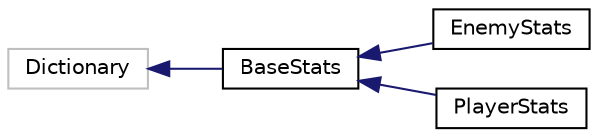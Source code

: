 digraph "Graphical Class Hierarchy"
{
 // INTERACTIVE_SVG=YES
  edge [fontname="Helvetica",fontsize="10",labelfontname="Helvetica",labelfontsize="10"];
  node [fontname="Helvetica",fontsize="10",shape=record];
  rankdir="LR";
  Node1 [label="Dictionary",height=0.2,width=0.4,color="grey75", fillcolor="white", style="filled"];
  Node1 -> Node2 [dir="back",color="midnightblue",fontsize="10",style="solid",fontname="Helvetica"];
  Node2 [label="BaseStats",height=0.2,width=0.4,color="black", fillcolor="white", style="filled",URL="$db/dd8/class_action_rpg_kit_1_1_character_1_1_stats_1_1_base_stats.xhtml"];
  Node2 -> Node3 [dir="back",color="midnightblue",fontsize="10",style="solid",fontname="Helvetica"];
  Node3 [label="EnemyStats",height=0.2,width=0.4,color="black", fillcolor="white", style="filled",URL="$df/d7d/class_action_rpg_kit_1_1_character_1_1_stats_1_1_enemy_stats.xhtml"];
  Node2 -> Node4 [dir="back",color="midnightblue",fontsize="10",style="solid",fontname="Helvetica"];
  Node4 [label="PlayerStats",height=0.2,width=0.4,color="black", fillcolor="white", style="filled",URL="$d7/dbc/class_action_rpg_kit_1_1_character_1_1_stats_1_1_player_stats.xhtml"];
}
